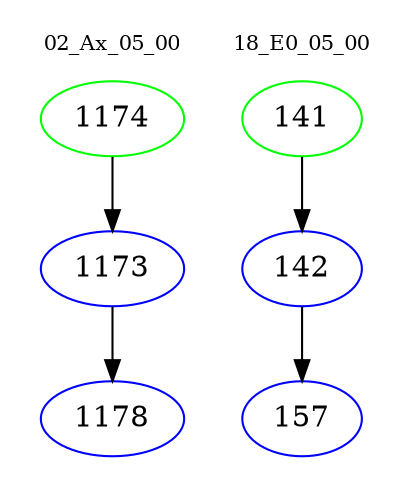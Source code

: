 digraph{
subgraph cluster_0 {
color = white
label = "02_Ax_05_00";
fontsize=10;
T0_1174 [label="1174", color="green"]
T0_1174 -> T0_1173 [color="black"]
T0_1173 [label="1173", color="blue"]
T0_1173 -> T0_1178 [color="black"]
T0_1178 [label="1178", color="blue"]
}
subgraph cluster_1 {
color = white
label = "18_E0_05_00";
fontsize=10;
T1_141 [label="141", color="green"]
T1_141 -> T1_142 [color="black"]
T1_142 [label="142", color="blue"]
T1_142 -> T1_157 [color="black"]
T1_157 [label="157", color="blue"]
}
}
